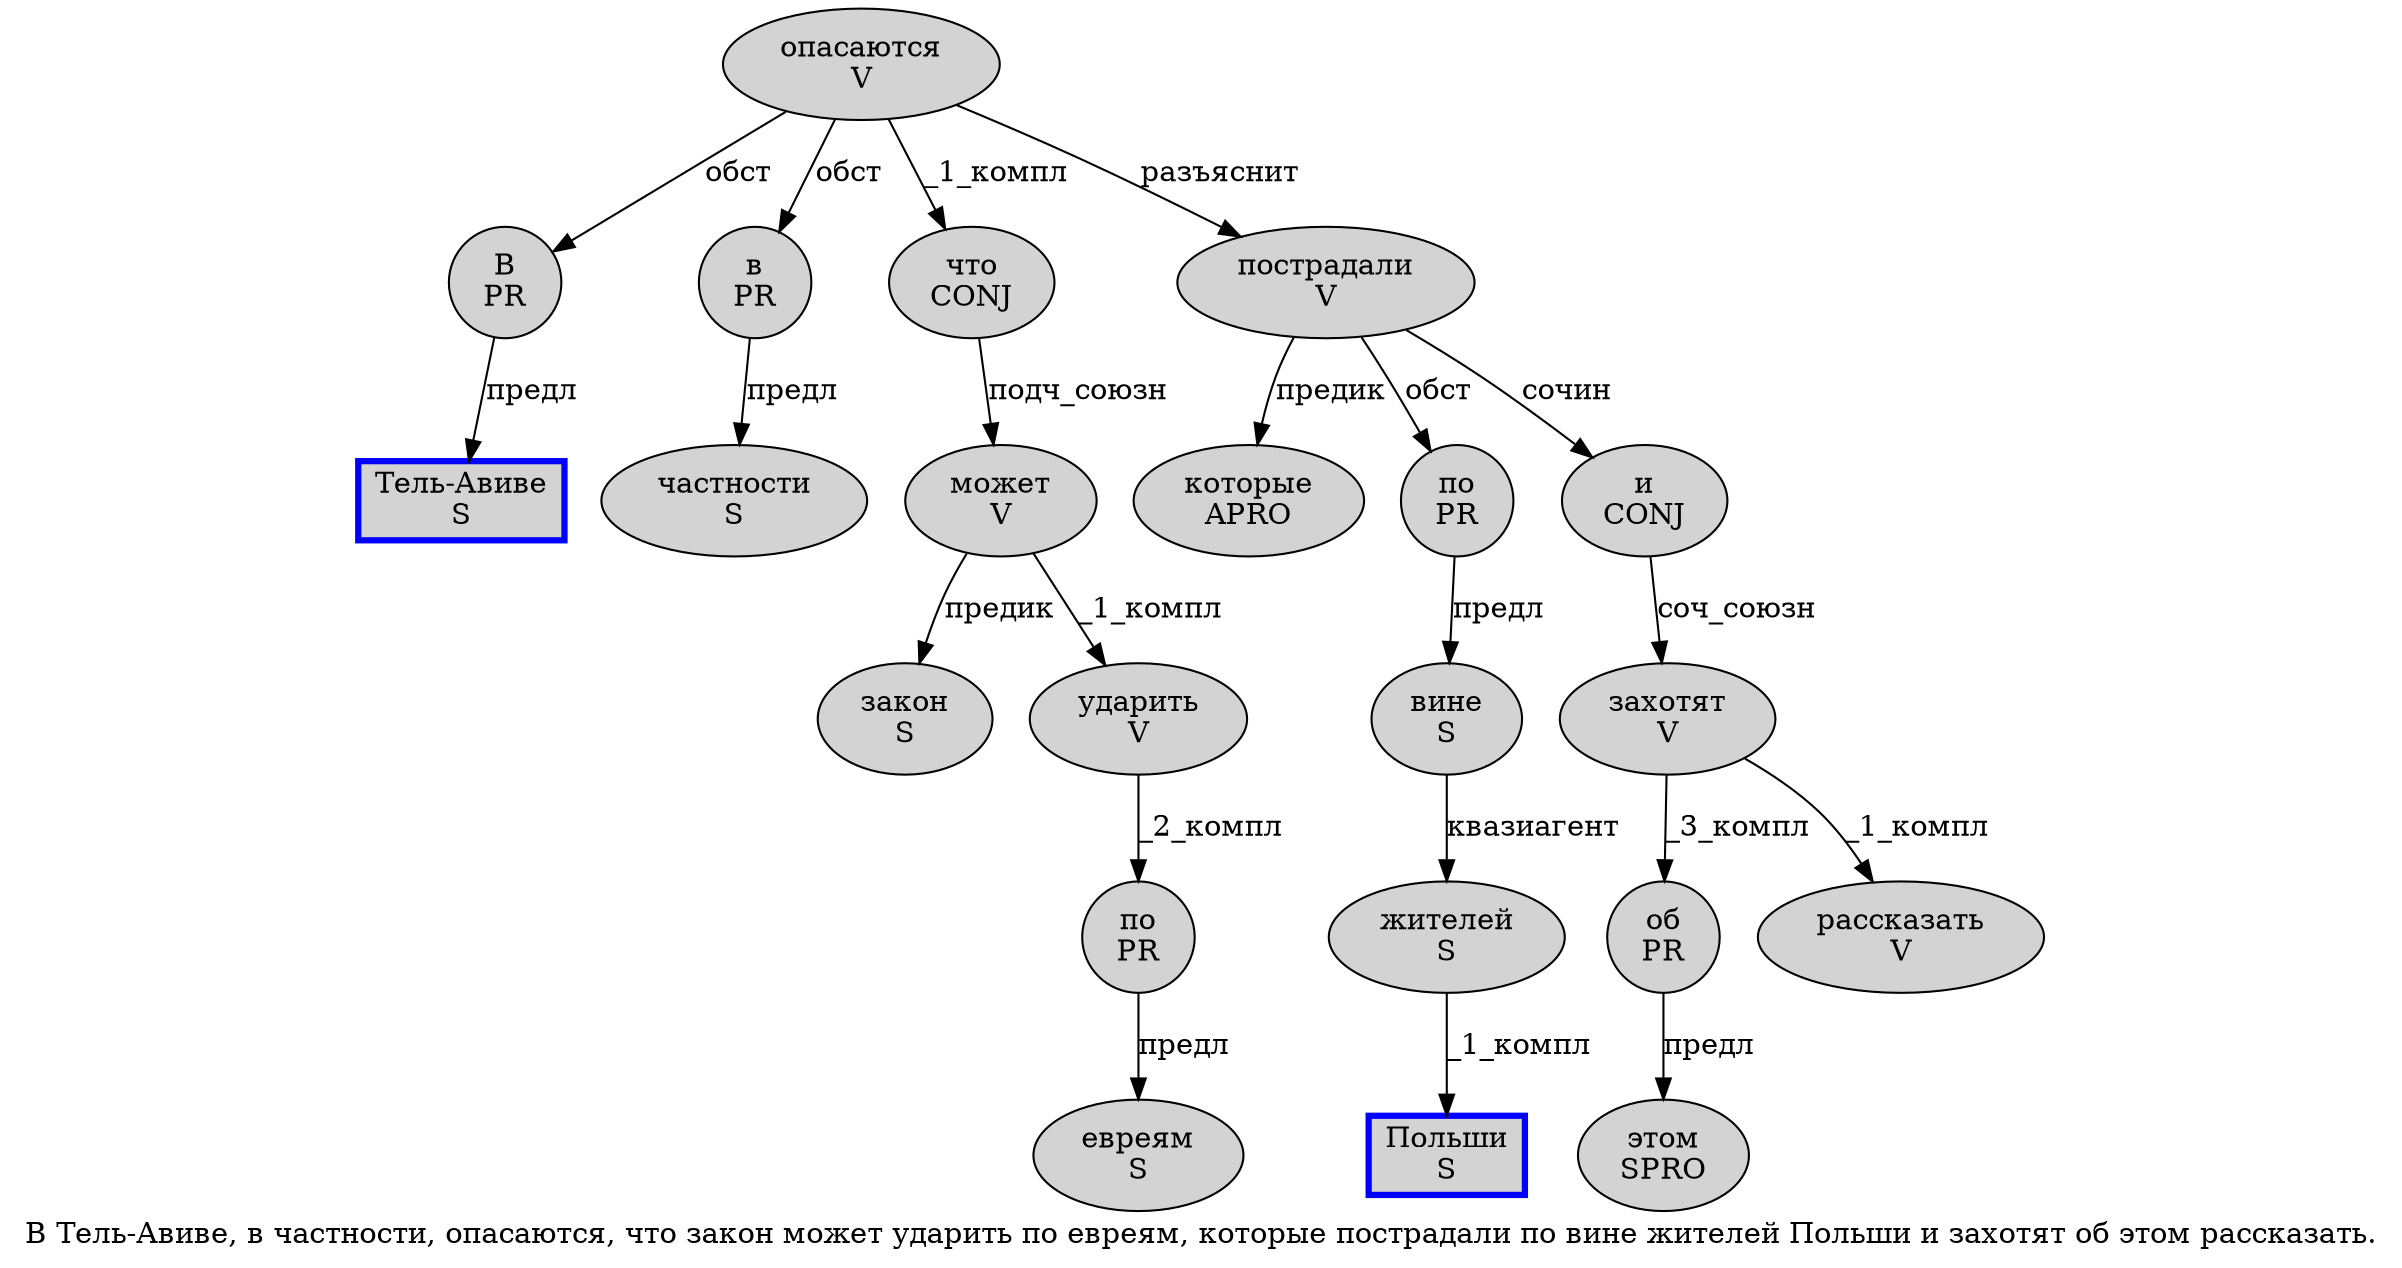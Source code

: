digraph SENTENCE_312 {
	graph [label="В Тель-Авиве, в частности, опасаются, что закон может ударить по евреям, которые пострадали по вине жителей Польши и захотят об этом рассказать."]
	node [style=filled]
		0 [label="В
PR" color="" fillcolor=lightgray penwidth=1 shape=ellipse]
		1 [label="Тель-Авиве
S" color=blue fillcolor=lightgray penwidth=3 shape=box]
		3 [label="в
PR" color="" fillcolor=lightgray penwidth=1 shape=ellipse]
		4 [label="частности
S" color="" fillcolor=lightgray penwidth=1 shape=ellipse]
		6 [label="опасаются
V" color="" fillcolor=lightgray penwidth=1 shape=ellipse]
		8 [label="что
CONJ" color="" fillcolor=lightgray penwidth=1 shape=ellipse]
		9 [label="закон
S" color="" fillcolor=lightgray penwidth=1 shape=ellipse]
		10 [label="может
V" color="" fillcolor=lightgray penwidth=1 shape=ellipse]
		11 [label="ударить
V" color="" fillcolor=lightgray penwidth=1 shape=ellipse]
		12 [label="по
PR" color="" fillcolor=lightgray penwidth=1 shape=ellipse]
		13 [label="евреям
S" color="" fillcolor=lightgray penwidth=1 shape=ellipse]
		15 [label="которые
APRO" color="" fillcolor=lightgray penwidth=1 shape=ellipse]
		16 [label="пострадали
V" color="" fillcolor=lightgray penwidth=1 shape=ellipse]
		17 [label="по
PR" color="" fillcolor=lightgray penwidth=1 shape=ellipse]
		18 [label="вине
S" color="" fillcolor=lightgray penwidth=1 shape=ellipse]
		19 [label="жителей
S" color="" fillcolor=lightgray penwidth=1 shape=ellipse]
		20 [label="Польши
S" color=blue fillcolor=lightgray penwidth=3 shape=box]
		21 [label="и
CONJ" color="" fillcolor=lightgray penwidth=1 shape=ellipse]
		22 [label="захотят
V" color="" fillcolor=lightgray penwidth=1 shape=ellipse]
		23 [label="об
PR" color="" fillcolor=lightgray penwidth=1 shape=ellipse]
		24 [label="этом
SPRO" color="" fillcolor=lightgray penwidth=1 shape=ellipse]
		25 [label="рассказать
V" color="" fillcolor=lightgray penwidth=1 shape=ellipse]
			23 -> 24 [label="предл"]
			3 -> 4 [label="предл"]
			10 -> 9 [label="предик"]
			10 -> 11 [label="_1_компл"]
			17 -> 18 [label="предл"]
			12 -> 13 [label="предл"]
			21 -> 22 [label="соч_союзн"]
			6 -> 0 [label="обст"]
			6 -> 3 [label="обст"]
			6 -> 8 [label="_1_компл"]
			6 -> 16 [label="разъяснит"]
			11 -> 12 [label="_2_компл"]
			16 -> 15 [label="предик"]
			16 -> 17 [label="обст"]
			16 -> 21 [label="сочин"]
			22 -> 23 [label="_3_компл"]
			22 -> 25 [label="_1_компл"]
			18 -> 19 [label="квазиагент"]
			19 -> 20 [label="_1_компл"]
			0 -> 1 [label="предл"]
			8 -> 10 [label="подч_союзн"]
}
